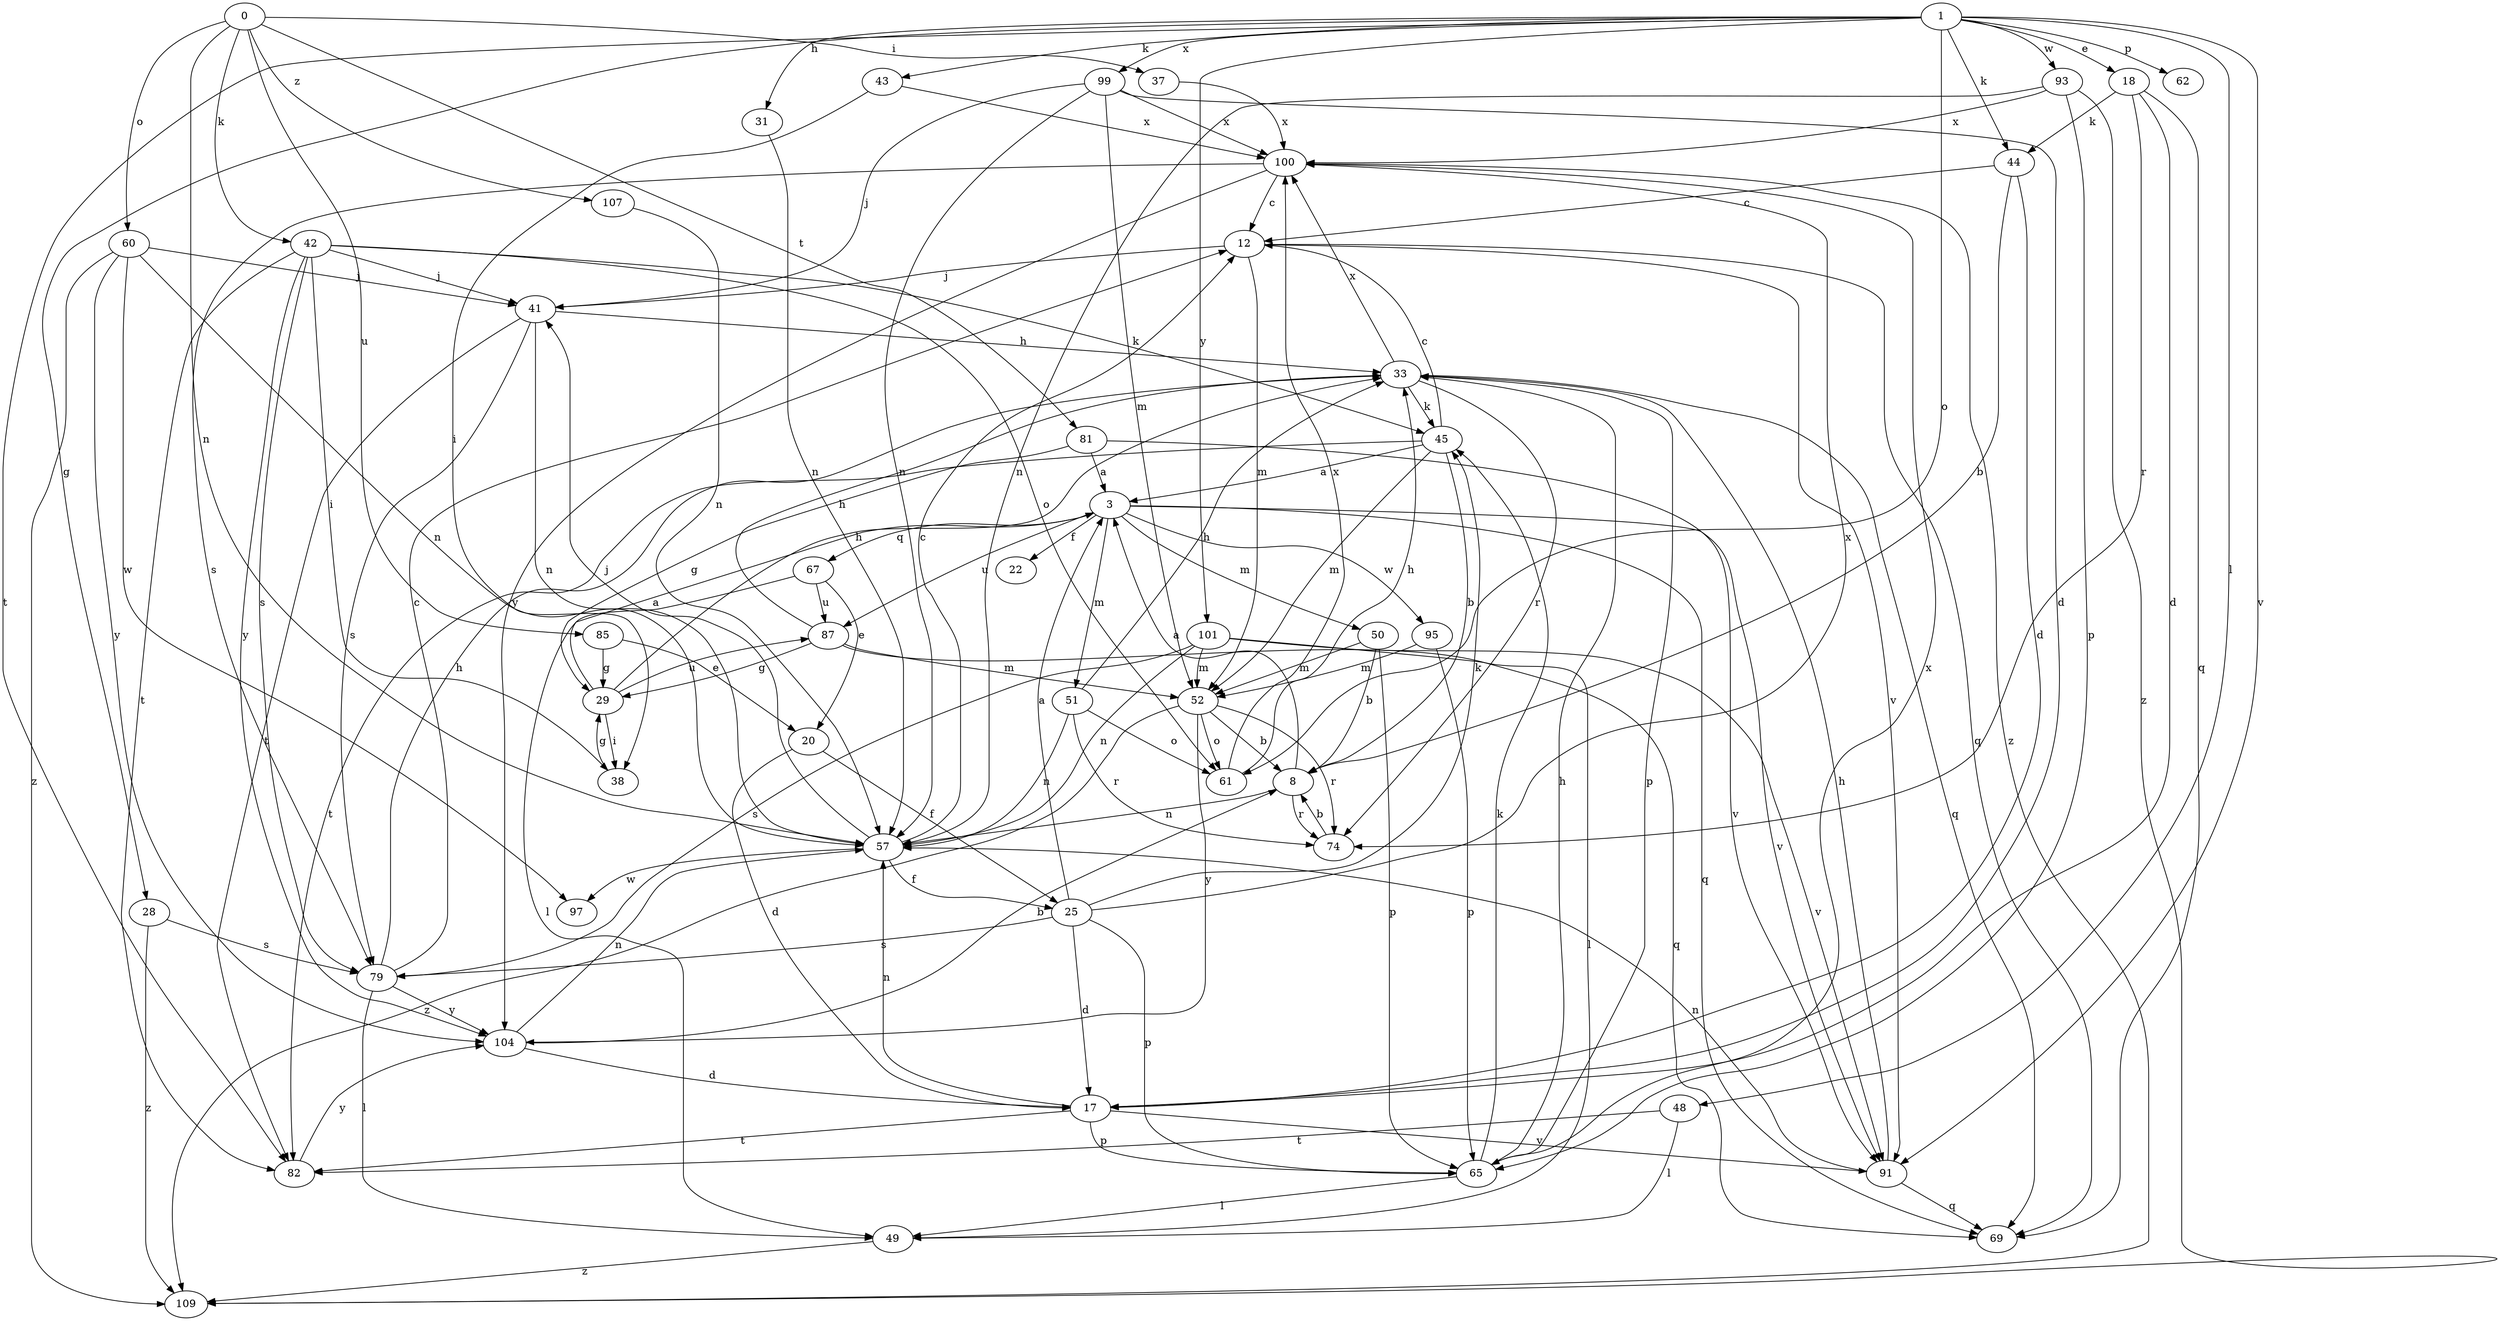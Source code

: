 strict digraph  {
0;
1;
3;
8;
12;
17;
18;
20;
22;
25;
28;
29;
31;
33;
37;
38;
41;
42;
43;
44;
45;
48;
49;
50;
51;
52;
57;
60;
61;
62;
65;
67;
69;
74;
79;
81;
82;
85;
87;
91;
93;
95;
97;
99;
100;
101;
104;
107;
109;
0 -> 37  [label=i];
0 -> 42  [label=k];
0 -> 57  [label=n];
0 -> 60  [label=o];
0 -> 81  [label=t];
0 -> 85  [label=u];
0 -> 107  [label=z];
1 -> 18  [label=e];
1 -> 28  [label=g];
1 -> 31  [label=h];
1 -> 43  [label=k];
1 -> 44  [label=k];
1 -> 48  [label=l];
1 -> 61  [label=o];
1 -> 62  [label=p];
1 -> 82  [label=t];
1 -> 91  [label=v];
1 -> 93  [label=w];
1 -> 99  [label=x];
1 -> 101  [label=y];
3 -> 22  [label=f];
3 -> 50  [label=m];
3 -> 51  [label=m];
3 -> 67  [label=q];
3 -> 69  [label=q];
3 -> 87  [label=u];
3 -> 91  [label=v];
3 -> 95  [label=w];
8 -> 3  [label=a];
8 -> 57  [label=n];
8 -> 74  [label=r];
12 -> 41  [label=j];
12 -> 52  [label=m];
12 -> 69  [label=q];
12 -> 91  [label=v];
17 -> 57  [label=n];
17 -> 65  [label=p];
17 -> 82  [label=t];
17 -> 91  [label=v];
18 -> 17  [label=d];
18 -> 44  [label=k];
18 -> 69  [label=q];
18 -> 74  [label=r];
20 -> 17  [label=d];
20 -> 25  [label=f];
25 -> 3  [label=a];
25 -> 17  [label=d];
25 -> 45  [label=k];
25 -> 65  [label=p];
25 -> 79  [label=s];
25 -> 100  [label=x];
28 -> 79  [label=s];
28 -> 109  [label=z];
29 -> 3  [label=a];
29 -> 33  [label=h];
29 -> 38  [label=i];
29 -> 87  [label=u];
31 -> 57  [label=n];
33 -> 45  [label=k];
33 -> 65  [label=p];
33 -> 69  [label=q];
33 -> 74  [label=r];
33 -> 100  [label=x];
37 -> 100  [label=x];
38 -> 29  [label=g];
41 -> 33  [label=h];
41 -> 57  [label=n];
41 -> 79  [label=s];
41 -> 82  [label=t];
42 -> 38  [label=i];
42 -> 41  [label=j];
42 -> 45  [label=k];
42 -> 61  [label=o];
42 -> 79  [label=s];
42 -> 82  [label=t];
42 -> 104  [label=y];
43 -> 38  [label=i];
43 -> 100  [label=x];
44 -> 8  [label=b];
44 -> 12  [label=c];
44 -> 17  [label=d];
45 -> 3  [label=a];
45 -> 8  [label=b];
45 -> 12  [label=c];
45 -> 52  [label=m];
45 -> 82  [label=t];
48 -> 49  [label=l];
48 -> 82  [label=t];
49 -> 109  [label=z];
50 -> 8  [label=b];
50 -> 52  [label=m];
50 -> 65  [label=p];
51 -> 33  [label=h];
51 -> 57  [label=n];
51 -> 61  [label=o];
51 -> 74  [label=r];
52 -> 8  [label=b];
52 -> 61  [label=o];
52 -> 74  [label=r];
52 -> 104  [label=y];
52 -> 109  [label=z];
57 -> 12  [label=c];
57 -> 25  [label=f];
57 -> 41  [label=j];
57 -> 97  [label=w];
60 -> 41  [label=j];
60 -> 57  [label=n];
60 -> 97  [label=w];
60 -> 104  [label=y];
60 -> 109  [label=z];
61 -> 33  [label=h];
61 -> 100  [label=x];
65 -> 33  [label=h];
65 -> 45  [label=k];
65 -> 49  [label=l];
65 -> 100  [label=x];
67 -> 20  [label=e];
67 -> 49  [label=l];
67 -> 87  [label=u];
74 -> 8  [label=b];
79 -> 12  [label=c];
79 -> 33  [label=h];
79 -> 49  [label=l];
79 -> 104  [label=y];
81 -> 3  [label=a];
81 -> 29  [label=g];
81 -> 91  [label=v];
82 -> 104  [label=y];
85 -> 20  [label=e];
85 -> 29  [label=g];
87 -> 29  [label=g];
87 -> 33  [label=h];
87 -> 52  [label=m];
87 -> 69  [label=q];
91 -> 33  [label=h];
91 -> 57  [label=n];
91 -> 69  [label=q];
93 -> 57  [label=n];
93 -> 65  [label=p];
93 -> 100  [label=x];
93 -> 109  [label=z];
95 -> 52  [label=m];
95 -> 65  [label=p];
99 -> 17  [label=d];
99 -> 41  [label=j];
99 -> 52  [label=m];
99 -> 57  [label=n];
99 -> 100  [label=x];
100 -> 12  [label=c];
100 -> 79  [label=s];
100 -> 104  [label=y];
100 -> 109  [label=z];
101 -> 49  [label=l];
101 -> 52  [label=m];
101 -> 57  [label=n];
101 -> 79  [label=s];
101 -> 91  [label=v];
104 -> 8  [label=b];
104 -> 17  [label=d];
104 -> 57  [label=n];
107 -> 57  [label=n];
}
